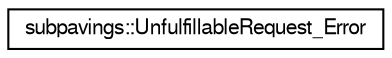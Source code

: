 digraph G
{
  edge [fontname="FreeSans",fontsize="10",labelfontname="FreeSans",labelfontsize="10"];
  node [fontname="FreeSans",fontsize="10",shape=record];
  rankdir="LR";
  Node1 [label="subpavings::UnfulfillableRequest_Error",height=0.2,width=0.4,color="black", fillcolor="white", style="filled",URL="$classsubpavings_1_1UnfulfillableRequest__Error.shtml"];
}
